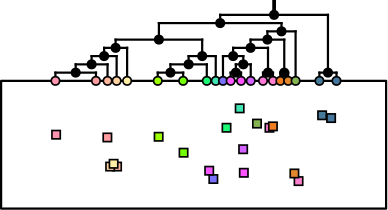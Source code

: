 <?xml version="1.0"?>
<!DOCTYPE ipe SYSTEM "ipe.dtd">
<ipe version="70218" creator="Ipe 7.2.26">
<info created="D:20250117161452" modified="D:20250120114904"/>
<ipestyle name="basic">
<symbol name="arrow/arc(spx)">
<path stroke="sym-stroke" fill="sym-stroke" pen="sym-pen">
0 0 m
-1 0.333 l
-1 -0.333 l
h
</path>
</symbol>
<symbol name="arrow/farc(spx)">
<path stroke="sym-stroke" fill="white" pen="sym-pen">
0 0 m
-1 0.333 l
-1 -0.333 l
h
</path>
</symbol>
<symbol name="arrow/ptarc(spx)">
<path stroke="sym-stroke" fill="sym-stroke" pen="sym-pen">
0 0 m
-1 0.333 l
-0.8 0 l
-1 -0.333 l
h
</path>
</symbol>
<symbol name="arrow/fptarc(spx)">
<path stroke="sym-stroke" fill="white" pen="sym-pen">
0 0 m
-1 0.333 l
-0.8 0 l
-1 -0.333 l
h
</path>
</symbol>
<symbol name="mark/circle(sx)" transformations="translations">
<path fill="sym-stroke">
0.6 0 0 0.6 0 0 e
0.4 0 0 0.4 0 0 e
</path>
</symbol>
<symbol name="mark/disk(sx)" transformations="translations">
<path fill="sym-stroke">
0.6 0 0 0.6 0 0 e
</path>
</symbol>
<symbol name="mark/fdisk(sfx)" transformations="translations">
<group>
<path fill="sym-fill">
0.5 0 0 0.5 0 0 e
</path>
<path fill="sym-stroke" fillrule="eofill">
0.6 0 0 0.6 0 0 e
0.4 0 0 0.4 0 0 e
</path>
</group>
</symbol>
<symbol name="mark/box(sx)" transformations="translations">
<path fill="sym-stroke" fillrule="eofill">
-0.6 -0.6 m
0.6 -0.6 l
0.6 0.6 l
-0.6 0.6 l
h
-0.4 -0.4 m
0.4 -0.4 l
0.4 0.4 l
-0.4 0.4 l
h
</path>
</symbol>
<symbol name="mark/square(sx)" transformations="translations">
<path fill="sym-stroke">
-0.6 -0.6 m
0.6 -0.6 l
0.6 0.6 l
-0.6 0.6 l
h
</path>
</symbol>
<symbol name="mark/fsquare(sfx)" transformations="translations">
<group>
<path fill="sym-fill">
-0.5 -0.5 m
0.5 -0.5 l
0.5 0.5 l
-0.5 0.5 l
h
</path>
<path fill="sym-stroke" fillrule="eofill">
-0.6 -0.6 m
0.6 -0.6 l
0.6 0.6 l
-0.6 0.6 l
h
-0.4 -0.4 m
0.4 -0.4 l
0.4 0.4 l
-0.4 0.4 l
h
</path>
</group>
</symbol>
<symbol name="mark/cross(sx)" transformations="translations">
<group>
<path fill="sym-stroke">
-0.43 -0.57 m
0.57 0.43 l
0.43 0.57 l
-0.57 -0.43 l
h
</path>
<path fill="sym-stroke">
-0.43 0.57 m
0.57 -0.43 l
0.43 -0.57 l
-0.57 0.43 l
h
</path>
</group>
</symbol>
<symbol name="arrow/fnormal(spx)">
<path stroke="sym-stroke" fill="white" pen="sym-pen">
0 0 m
-1 0.333 l
-1 -0.333 l
h
</path>
</symbol>
<symbol name="arrow/pointed(spx)">
<path stroke="sym-stroke" fill="sym-stroke" pen="sym-pen">
0 0 m
-1 0.333 l
-0.8 0 l
-1 -0.333 l
h
</path>
</symbol>
<symbol name="arrow/fpointed(spx)">
<path stroke="sym-stroke" fill="white" pen="sym-pen">
0 0 m
-1 0.333 l
-0.8 0 l
-1 -0.333 l
h
</path>
</symbol>
<symbol name="arrow/linear(spx)">
<path stroke="sym-stroke" pen="sym-pen">
-1 0.333 m
0 0 l
-1 -0.333 l
</path>
</symbol>
<symbol name="arrow/fdouble(spx)">
<path stroke="sym-stroke" fill="white" pen="sym-pen">
0 0 m
-1 0.333 l
-1 -0.333 l
h
-1 0 m
-2 0.333 l
-2 -0.333 l
h
</path>
</symbol>
<symbol name="arrow/double(spx)">
<path stroke="sym-stroke" fill="sym-stroke" pen="sym-pen">
0 0 m
-1 0.333 l
-1 -0.333 l
h
-1 0 m
-2 0.333 l
-2 -0.333 l
h
</path>
</symbol>
<symbol name="arrow/mid-normal(spx)">
<path stroke="sym-stroke" fill="sym-stroke" pen="sym-pen">
0.5 0 m
-0.5 0.333 l
-0.5 -0.333 l
h
</path>
</symbol>
<symbol name="arrow/mid-fnormal(spx)">
<path stroke="sym-stroke" fill="white" pen="sym-pen">
0.5 0 m
-0.5 0.333 l
-0.5 -0.333 l
h
</path>
</symbol>
<symbol name="arrow/mid-pointed(spx)">
<path stroke="sym-stroke" fill="sym-stroke" pen="sym-pen">
0.5 0 m
-0.5 0.333 l
-0.3 0 l
-0.5 -0.333 l
h
</path>
</symbol>
<symbol name="arrow/mid-fpointed(spx)">
<path stroke="sym-stroke" fill="white" pen="sym-pen">
0.5 0 m
-0.5 0.333 l
-0.3 0 l
-0.5 -0.333 l
h
</path>
</symbol>
<symbol name="arrow/mid-double(spx)">
<path stroke="sym-stroke" fill="sym-stroke" pen="sym-pen">
1 0 m
0 0.333 l
0 -0.333 l
h
0 0 m
-1 0.333 l
-1 -0.333 l
h
</path>
</symbol>
<symbol name="arrow/mid-fdouble(spx)">
<path stroke="sym-stroke" fill="white" pen="sym-pen">
1 0 m
0 0.333 l
0 -0.333 l
h
0 0 m
-1 0.333 l
-1 -0.333 l
h
</path>
</symbol>
<anglesize name="22.5 deg" value="22.5"/>
<anglesize name="30 deg" value="30"/>
<anglesize name="45 deg" value="45"/>
<anglesize name="60 deg" value="60"/>
<anglesize name="90 deg" value="90"/>
<arrowsize name="large" value="10"/>
<arrowsize name="small" value="5"/>
<arrowsize name="tiny" value="3"/>
<color name="blue" value="0 0 1"/>
<color name="brown" value="0.647 0.165 0.165"/>
<color name="darkblue" value="0 0 0.545"/>
<color name="darkcyan" value="0 0.545 0.545"/>
<color name="darkgray" value="0.663"/>
<color name="darkgreen" value="0 0.392 0"/>
<color name="darkmagenta" value="0.545 0 0.545"/>
<color name="darkorange" value="1 0.549 0"/>
<color name="darkred" value="0.545 0 0"/>
<color name="gold" value="1 0.843 0"/>
<color name="gray" value="0.745"/>
<color name="green" value="0 1 0"/>
<color name="lightblue" value="0.678 0.847 0.902"/>
<color name="lightcyan" value="0.878 1 1"/>
<color name="lightgray" value="0.827"/>
<color name="lightgreen" value="0.565 0.933 0.565"/>
<color name="lightyellow" value="1 1 0.878"/>
<color name="navy" value="0 0 0.502"/>
<color name="orange" value="1 0.647 0"/>
<color name="pink" value="1 0.753 0.796"/>
<color name="purple" value="0.627 0.125 0.941"/>
<color name="red" value="1 0 0"/>
<color name="seagreen" value="0.18 0.545 0.341"/>
<color name="turquoise" value="0.251 0.878 0.816"/>
<color name="violet" value="0.933 0.51 0.933"/>
<color name="yellow" value="1 1 0"/>
<dashstyle name="dash dot dotted" value="[4 2 1 2 1 2] 0"/>
<dashstyle name="dash dotted" value="[4 2 1 2] 0"/>
<dashstyle name="dashed" value="[4] 0"/>
<dashstyle name="dotted" value="[1 3] 0"/>
<gridsize name="10 pts (~3.5 mm)" value="10"/>
<gridsize name="14 pts (~5 mm)" value="14"/>
<gridsize name="16 pts (~6 mm)" value="16"/>
<gridsize name="20 pts (~7 mm)" value="20"/>
<gridsize name="28 pts (~10 mm)" value="28"/>
<gridsize name="32 pts (~12 mm)" value="32"/>
<gridsize name="4 pts" value="4"/>
<gridsize name="56 pts (~20 mm)" value="56"/>
<gridsize name="8 pts (~3 mm)" value="8"/>
<opacity name="10%" value="0.1"/>
<opacity name="30%" value="0.3"/>
<opacity name="50%" value="0.5"/>
<opacity name="75%" value="0.75"/>
<pen name="fat" value="1.2"/>
<pen name="heavier" value="0.8"/>
<pen name="ultrafat" value="2"/>
<symbolsize name="large" value="5"/>
<symbolsize name="small" value="2"/>
<symbolsize name="tiny" value="1.1"/>
<textsize name="Huge" value="\Huge"/>
<textsize name="LARGE" value="\LARGE"/>
<textsize name="Large" value="\Large"/>
<textsize name="footnote" value="\footnotesize"/>
<textsize name="huge" value="\huge"/>
<textsize name="large" value="\large"/>
<textsize name="script" value="\scriptsize"/>
<textsize name="small" value="\small"/>
<textsize name="tiny" value="\tiny"/>
<textstyle name="center" begin="\begin{center}" end="\end{center}"/>
<textstyle name="item" begin="\begin{itemize}\item{}" end="\end{itemize}"/>
<textstyle name="itemize" begin="\begin{itemize}" end="\end{itemize}"/>
<tiling name="falling" angle="-60" step="4" width="1"/>
<tiling name="rising" angle="30" step="4" width="1"/>
</ipestyle>
<page>
<layer name="alpha"/>
<view layers="alpha" active="alpha"/>
<path layer="alpha" matrix="9.9 0 0 9.9 170.84 448.85" stroke="0" pen="heavier" cap="2" opacity="255" stroke-opacity="opaque">
0.770781 5.12091 m
14.7708 5.12091 l
14.7708 9.76574 l
0.770781 9.76574 l
0.770781 5.12091 l
h
</path>
<path matrix="9.9 0 0 9.9 170.84 448.85" stroke="0" pen="heavier" cap="2" opacity="255" stroke-opacity="opaque">
10.6967 12.1657 m
10.6967 12.6657 l
</path>
<path matrix="9.9 0 0 9.9 170.84 448.85" stroke="0" pen="heavier" cap="2" opacity="255" stroke-opacity="opaque">
10.6967 12.1657 m
10.6967 12.6657 l
</path>
<path matrix="9.9 0 0 9.9 170.84 448.85" stroke="0" pen="heavier" cap="2" opacity="255" stroke-opacity="opaque">
2.74612 10.0657 m
4.21959 10.0657 l
</path>
<path matrix="9.9 0 0 9.9 170.84 448.85" stroke="0" pen="heavier" cap="2" opacity="255" stroke-opacity="opaque">
2.74612 9.76574 m
2.74612 10.0657 l
</path>
<path matrix="9.9 0 0 9.9 170.84 448.85" stroke="0" pen="heavier" cap="2" opacity="255" stroke-opacity="opaque">
4.21959 9.76574 m
4.21959 10.0657 l
</path>
<path matrix="9.9 0 0 9.9 170.84 448.85" stroke="0" pen="heavier" cap="2" opacity="255" stroke-opacity="opaque">
10.6967 12.1657 m
10.6967 12.6657 l
</path>
<path matrix="9.9 0 0 9.9 170.84 448.85" stroke="0" pen="heavier" cap="2" opacity="255" stroke-opacity="opaque">
10.6967 12.1657 m
10.6967 12.6657 l
</path>
<path matrix="9.9 0 0 9.9 170.84 448.85" stroke="0" pen="heavier" cap="2" opacity="255" stroke-opacity="opaque">
3.48286 10.3657 m
4.64075 10.3657 l
</path>
<path matrix="9.9 0 0 9.9 170.84 448.85" stroke="0" pen="heavier" cap="2" opacity="255" stroke-opacity="opaque">
3.48286 10.0657 m
3.48286 10.3657 l
</path>
<path matrix="9.9 0 0 9.9 170.84 448.85" stroke="0" pen="heavier" cap="2" opacity="255" stroke-opacity="opaque">
4.64075 9.76574 m
4.64075 10.3657 l
</path>
<path matrix="9.9 0 0 9.9 170.84 448.85" stroke="0" pen="heavier" cap="2" opacity="255" stroke-opacity="opaque">
10.6967 12.1657 m
10.6967 12.6657 l
</path>
<path matrix="9.9 0 0 9.9 170.84 448.85" stroke="0" pen="heavier" cap="2" opacity="255" stroke-opacity="opaque">
10.6967 12.1657 m
10.6967 12.6657 l
</path>
<path matrix="9.9 0 0 9.9 170.84 448.85" stroke="0" pen="heavier" cap="2" opacity="255" stroke-opacity="opaque">
4.0618 10.6657 m
4.97161 10.6657 l
</path>
<path matrix="9.9 0 0 9.9 170.84 448.85" stroke="0" pen="heavier" cap="2" opacity="255" stroke-opacity="opaque">
4.0618 10.3657 m
4.0618 10.6657 l
</path>
<path matrix="9.9 0 0 9.9 170.84 448.85" stroke="0" pen="heavier" cap="2" opacity="255" stroke-opacity="opaque">
4.97161 9.76574 m
4.97161 10.6657 l
</path>
<path matrix="9.9 0 0 9.9 170.84 448.85" stroke="0" pen="heavier" cap="2" opacity="255" stroke-opacity="opaque">
10.6967 12.1657 m
10.6967 12.6657 l
</path>
<path matrix="9.9 0 0 9.9 170.84 448.85" stroke="0" pen="heavier" cap="2" opacity="255" stroke-opacity="opaque">
10.6967 12.1657 m
10.6967 12.6657 l
</path>
<path matrix="9.9 0 0 9.9 170.84 448.85" stroke="0" pen="heavier" cap="2" opacity="255" stroke-opacity="opaque">
4.5167 10.9657 m
5.35287 10.9657 l
</path>
<path matrix="9.9 0 0 9.9 170.84 448.85" stroke="0" pen="heavier" cap="2" opacity="255" stroke-opacity="opaque">
4.5167 10.6657 m
4.5167 10.9657 l
</path>
<path matrix="9.9 0 0 9.9 170.84 448.85" stroke="0" pen="heavier" cap="2" opacity="255" stroke-opacity="opaque">
5.35287 9.76574 m
5.35287 10.9657 l
</path>
<path matrix="9.9 0 0 9.9 170.84 448.85" stroke="0" pen="heavier" cap="2" opacity="255" stroke-opacity="opaque">
10.6967 12.1657 m
10.6967 12.6657 l
</path>
<path matrix="9.9 0 0 9.9 170.84 448.85" stroke="0" pen="heavier" cap="2" opacity="255" stroke-opacity="opaque">
10.6967 12.1657 m
10.6967 12.6657 l
</path>
<path matrix="9.9 0 0 9.9 170.84 448.85" stroke="0" pen="heavier" cap="2" opacity="255" stroke-opacity="opaque">
10.6967 12.1657 m
10.6967 12.6657 l
</path>
<path matrix="9.9 0 0 9.9 170.84 448.85" stroke="0" pen="heavier" cap="2" opacity="255" stroke-opacity="opaque">
6.4668 10.0657 m
7.39056 10.0657 l
</path>
<path matrix="9.9 0 0 9.9 170.84 448.85" stroke="0" pen="heavier" cap="2" opacity="255" stroke-opacity="opaque">
6.4668 9.76574 m
6.4668 10.0657 l
</path>
<path matrix="9.9 0 0 9.9 170.84 448.85" stroke="0" pen="heavier" cap="2" opacity="255" stroke-opacity="opaque">
7.39056 9.76574 m
7.39056 10.0657 l
</path>
<path matrix="9.9 0 0 9.9 170.84 448.85" stroke="0" pen="heavier" cap="2" opacity="255" stroke-opacity="opaque">
10.6967 12.1657 m
10.6967 12.6657 l
</path>
<path matrix="9.9 0 0 9.9 170.84 448.85" stroke="0" pen="heavier" cap="2" opacity="255" stroke-opacity="opaque">
10.6967 12.1657 m
10.6967 12.6657 l
</path>
<path matrix="9.9 0 0 9.9 170.84 448.85" stroke="0" pen="heavier" cap="2" opacity="255" stroke-opacity="opaque">
6.92868 10.3657 m
8.25 10.3657 l
</path>
<path matrix="9.9 0 0 9.9 170.84 448.85" stroke="0" pen="heavier" cap="2" opacity="255" stroke-opacity="opaque">
6.92868 10.0657 m
6.92868 10.3657 l
</path>
<path matrix="9.9 0 0 9.9 170.84 448.85" stroke="0" pen="heavier" cap="2" opacity="255" stroke-opacity="opaque">
8.25 9.76574 m
8.25 10.3657 l
</path>
<path matrix="9.9 0 0 9.9 170.84 448.85" stroke="0" pen="heavier" cap="2" opacity="255" stroke-opacity="opaque">
10.6967 12.1657 m
10.6967 12.6657 l
</path>
<path matrix="9.9 0 0 9.9 170.84 448.85" stroke="0" pen="heavier" cap="2" opacity="255" stroke-opacity="opaque">
10.6967 12.1657 m
10.6967 12.6657 l
</path>
<path matrix="9.9 0 0 9.9 170.84 448.85" stroke="0" pen="heavier" cap="2" opacity="255" stroke-opacity="opaque">
7.58934 10.6657 m
8.57544 10.6657 l
</path>
<path matrix="9.9 0 0 9.9 170.84 448.85" stroke="0" pen="heavier" cap="2" opacity="255" stroke-opacity="opaque">
7.58934 10.3657 m
7.58934 10.6657 l
</path>
<path matrix="9.9 0 0 9.9 170.84 448.85" stroke="0" pen="heavier" cap="2" opacity="255" stroke-opacity="opaque">
8.57544 9.76574 m
8.57544 10.6657 l
</path>
<path matrix="9.9 0 0 9.9 170.84 448.85" stroke="0" pen="heavier" cap="2" opacity="255" stroke-opacity="opaque">
10.6967 12.1657 m
10.6967 12.6657 l
</path>
<path matrix="9.9 0 0 9.9 170.84 448.85" stroke="0" pen="heavier" cap="2" opacity="255" stroke-opacity="opaque">
4.93479 11.2657 m
8.08239 11.2657 l
</path>
<path matrix="9.9 0 0 9.9 170.84 448.85" stroke="0" pen="heavier" cap="2" opacity="255" stroke-opacity="opaque">
4.93479 10.9657 m
4.93479 11.2657 l
</path>
<path matrix="9.9 0 0 9.9 170.84 448.85" stroke="0" pen="heavier" cap="2" opacity="255" stroke-opacity="opaque">
8.08239 10.6657 m
8.08239 11.2657 l
</path>
<path matrix="9.9 0 0 9.9 170.84 448.85" stroke="0" pen="heavier" cap="2" opacity="255" stroke-opacity="opaque">
10.6967 12.1657 m
10.6967 12.6657 l
</path>
<path matrix="9.9 0 0 9.9 170.84 448.85" stroke="0" pen="heavier" cap="2" opacity="255" stroke-opacity="opaque">
10.6967 12.1657 m
10.6967 12.6657 l
</path>
<path matrix="9.9 0 0 9.9 170.84 448.85" stroke="0" pen="heavier" cap="2" opacity="255" stroke-opacity="opaque">
10.6967 12.1657 m
10.6967 12.6657 l
</path>
<path matrix="9.9 0 0 9.9 170.84 448.85" stroke="0" pen="heavier" cap="2" opacity="255" stroke-opacity="opaque">
10.6967 12.1657 m
10.6967 12.6657 l
</path>
<path matrix="9.9 0 0 9.9 170.84 448.85" stroke="0" pen="heavier" cap="2" opacity="255" stroke-opacity="opaque">
10.6967 12.1657 m
10.6967 12.6657 l
</path>
<path matrix="9.9 0 0 9.9 170.84 448.85" stroke="0" pen="heavier" cap="2" opacity="255" stroke-opacity="opaque">
9.11774 10.0657 m
9.49537 10.0657 l
</path>
<path matrix="9.9 0 0 9.9 170.84 448.85" stroke="0" pen="heavier" cap="2" opacity="255" stroke-opacity="opaque">
9.11774 9.76574 m
9.11774 10.0657 l
</path>
<path matrix="9.9 0 0 9.9 170.84 448.85" stroke="0" pen="heavier" cap="2" opacity="255" stroke-opacity="opaque">
9.49537 9.76574 m
9.49537 10.0657 l
</path>
<path matrix="9.9 0 0 9.9 170.84 448.85" stroke="0" pen="heavier" cap="2" opacity="255" stroke-opacity="opaque">
10.6967 12.1657 m
10.6967 12.6657 l
</path>
<path matrix="9.9 0 0 9.9 170.84 448.85" stroke="0" pen="heavier" cap="2" opacity="255" stroke-opacity="opaque">
9.84817 10.3657 m
9.30656 10.3657 l
</path>
<path matrix="9.9 0 0 9.9 170.84 448.85" stroke="0" pen="heavier" cap="2" opacity="255" stroke-opacity="opaque">
9.84817 9.76574 m
9.84817 10.3657 l
</path>
<path matrix="9.9 0 0 9.9 170.84 448.85" stroke="0" pen="heavier" cap="2" opacity="255" stroke-opacity="opaque">
9.30656 10.0657 m
9.30656 10.3657 l
</path>
<path matrix="9.9 0 0 9.9 170.84 448.85" stroke="0" pen="heavier" cap="2" opacity="255" stroke-opacity="opaque">
10.6967 12.1657 m
10.6967 12.6657 l
</path>
<path matrix="9.9 0 0 9.9 170.84 448.85" stroke="0" pen="heavier" cap="2" opacity="255" stroke-opacity="opaque">
8.83871 10.6657 m
9.57737 10.6657 l
</path>
<path matrix="9.9 0 0 9.9 170.84 448.85" stroke="0" pen="heavier" cap="2" opacity="255" stroke-opacity="opaque">
8.83871 9.76574 m
8.83871 10.6657 l
</path>
<path matrix="9.9 0 0 9.9 170.84 448.85" stroke="0" pen="heavier" cap="2" opacity="255" stroke-opacity="opaque">
9.57737 10.3657 m
9.57737 10.6657 l
</path>
<path matrix="9.9 0 0 9.9 170.84 448.85" stroke="0" pen="heavier" cap="2" opacity="255" stroke-opacity="opaque">
10.6967 12.1657 m
10.6967 12.6657 l
</path>
<path matrix="9.9 0 0 9.9 170.84 448.85" stroke="0" pen="heavier" cap="2" opacity="255" stroke-opacity="opaque">
10.6967 12.1657 m
10.6967 12.6657 l
</path>
<path matrix="9.9 0 0 9.9 170.84 448.85" stroke="0" pen="heavier" cap="2" opacity="255" stroke-opacity="opaque">
10.6967 12.1657 m
10.6967 12.6657 l
</path>
<path matrix="9.9 0 0 9.9 170.84 448.85" stroke="0" pen="heavier" cap="2" opacity="255" stroke-opacity="opaque">
10.2947 10.0657 m
10.6569 10.0657 l
</path>
<path matrix="9.9 0 0 9.9 170.84 448.85" stroke="0" pen="heavier" cap="2" opacity="255" stroke-opacity="opaque">
10.2947 9.76574 m
10.2947 10.0657 l
</path>
<path matrix="9.9 0 0 9.9 170.84 448.85" stroke="0" pen="heavier" cap="2" opacity="255" stroke-opacity="opaque">
10.6569 9.76574 m
10.6569 10.0657 l
</path>
<path matrix="9.9 0 0 9.9 170.84 448.85" stroke="0" pen="heavier" cap="2" opacity="255" stroke-opacity="opaque">
10.6967 12.1657 m
10.6967 12.6657 l
</path>
<path matrix="9.9 0 0 9.9 170.84 448.85" stroke="0" pen="heavier" cap="2" opacity="255" stroke-opacity="opaque">
9.20804 10.9657 m
10.4758 10.9657 l
</path>
<path matrix="9.9 0 0 9.9 170.84 448.85" stroke="0" pen="heavier" cap="2" opacity="255" stroke-opacity="opaque">
9.20804 10.6657 m
9.20804 10.9657 l
</path>
<path matrix="9.9 0 0 9.9 170.84 448.85" stroke="0" pen="heavier" cap="2" opacity="255" stroke-opacity="opaque">
10.4758 10.0657 m
10.4758 10.9657 l
</path>
<path matrix="9.9 0 0 9.9 170.84 448.85" stroke="0" pen="heavier" cap="2" opacity="255" stroke-opacity="opaque">
10.6967 12.1657 m
10.6967 12.6657 l
</path>
<path matrix="9.9 0 0 9.9 170.84 448.85" stroke="0" pen="heavier" cap="2" opacity="255" stroke-opacity="opaque">
10.6967 12.1657 m
10.6967 12.6657 l
</path>
<path matrix="9.9 0 0 9.9 170.84 448.85" stroke="0" pen="heavier" cap="2" opacity="255" stroke-opacity="opaque">
10.6967 12.1657 m
10.6967 12.6657 l
</path>
<path matrix="9.9 0 0 9.9 170.84 448.85" stroke="0" pen="heavier" cap="2" opacity="255" stroke-opacity="opaque">
10.9257 10.0657 m
11.2084 10.0657 l
</path>
<path matrix="9.9 0 0 9.9 170.84 448.85" stroke="0" pen="heavier" cap="2" opacity="255" stroke-opacity="opaque">
10.9257 9.76574 m
10.9257 10.0657 l
</path>
<path matrix="9.9 0 0 9.9 170.84 448.85" stroke="0" pen="heavier" cap="2" opacity="255" stroke-opacity="opaque">
11.2084 9.76574 m
11.2084 10.0657 l
</path>
<path matrix="9.9 0 0 9.9 170.84 448.85" stroke="0" pen="heavier" cap="2" opacity="255" stroke-opacity="opaque">
10.6967 12.1657 m
10.6967 12.6657 l
</path>
<path matrix="9.9 0 0 9.9 170.84 448.85" stroke="0" pen="heavier" cap="2" opacity="255" stroke-opacity="opaque">
9.84192 11.2657 m
11.0671 11.2657 l
</path>
<path matrix="9.9 0 0 9.9 170.84 448.85" stroke="0" pen="heavier" cap="2" opacity="255" stroke-opacity="opaque">
9.84192 10.9657 m
9.84192 11.2657 l
</path>
<path matrix="9.9 0 0 9.9 170.84 448.85" stroke="0" pen="heavier" cap="2" opacity="255" stroke-opacity="opaque">
11.0671 10.0657 m
11.0671 11.2657 l
</path>
<path matrix="9.9 0 0 9.9 170.84 448.85" stroke="0" pen="heavier" cap="2" opacity="255" stroke-opacity="opaque">
10.6967 12.1657 m
10.6967 12.6657 l
</path>
<path matrix="9.9 0 0 9.9 170.84 448.85" stroke="0" pen="heavier" cap="2" opacity="255" stroke-opacity="opaque">
10.6967 12.1657 m
10.6967 12.6657 l
</path>
<path matrix="9.9 0 0 9.9 170.84 448.85" stroke="0" pen="heavier" cap="2" opacity="255" stroke-opacity="opaque">
10.4545 11.5657 m
11.4791 11.5657 l
</path>
<path matrix="9.9 0 0 9.9 170.84 448.85" stroke="0" pen="heavier" cap="2" opacity="255" stroke-opacity="opaque">
10.4545 11.2657 m
10.4545 11.5657 l
</path>
<path matrix="9.9 0 0 9.9 170.84 448.85" stroke="0" pen="heavier" cap="2" opacity="255" stroke-opacity="opaque">
11.4791 9.76574 m
11.4791 11.5657 l
</path>
<path matrix="9.9 0 0 9.9 170.84 448.85" stroke="0" pen="heavier" cap="2" opacity="255" stroke-opacity="opaque">
10.6967 12.1657 m
10.6967 12.6657 l
</path>
<path matrix="9.9 0 0 9.9 170.84 448.85" stroke="0" pen="heavier" cap="2" opacity="255" stroke-opacity="opaque">
6.50859 11.8657 m
10.9668 11.8657 l
</path>
<path matrix="9.9 0 0 9.9 170.84 448.85" stroke="0" pen="heavier" cap="2" opacity="255" stroke-opacity="opaque">
6.50859 11.2657 m
6.50859 11.8657 l
</path>
<path matrix="9.9 0 0 9.9 170.84 448.85" stroke="0" pen="heavier" cap="2" opacity="255" stroke-opacity="opaque">
10.9668 11.5657 m
10.9668 11.8657 l
</path>
<path matrix="9.9 0 0 9.9 170.84 448.85" stroke="0" pen="heavier" cap="2" opacity="255" stroke-opacity="opaque">
10.6967 12.1657 m
10.6967 12.6657 l
</path>
<path matrix="9.9 0 0 9.9 170.84 448.85" stroke="0" pen="heavier" cap="2" opacity="255" stroke-opacity="opaque">
10.6967 12.1657 m
10.6967 12.6657 l
</path>
<path matrix="9.9 0 0 9.9 170.84 448.85" stroke="0" pen="heavier" cap="2" opacity="255" stroke-opacity="opaque">
10.6967 12.1657 m
10.6967 12.6657 l
</path>
<path matrix="9.9 0 0 9.9 170.84 448.85" stroke="0" pen="heavier" cap="2" opacity="255" stroke-opacity="opaque">
12.3456 10.0657 m
12.9659 10.0657 l
</path>
<path matrix="9.9 0 0 9.9 170.84 448.85" stroke="0" pen="heavier" cap="2" opacity="255" stroke-opacity="opaque">
12.3456 9.76574 m
12.3456 10.0657 l
</path>
<path matrix="9.9 0 0 9.9 170.84 448.85" stroke="0" pen="heavier" cap="2" opacity="255" stroke-opacity="opaque">
12.9659 9.76574 m
12.9659 10.0657 l
</path>
<path matrix="9.9 0 0 9.9 170.84 448.85" stroke="0" pen="heavier" cap="2" opacity="255" stroke-opacity="opaque">
10.6967 12.1657 m
10.6967 12.6657 l
</path>
<path matrix="9.9 0 0 9.9 170.84 448.85" stroke="0" pen="heavier" cap="2" opacity="255" stroke-opacity="opaque">
8.7377 12.1657 m
12.6558 12.1657 l
</path>
<path matrix="9.9 0 0 9.9 170.84 448.85" stroke="0" pen="heavier" cap="2" opacity="255" stroke-opacity="opaque">
8.7377 11.8657 m
8.7377 12.1657 l
</path>
<path matrix="9.9 0 0 9.9 170.84 448.85" stroke="0" pen="heavier" cap="2" opacity="255" stroke-opacity="opaque">
12.6558 10.0657 m
12.6558 12.1657 l
</path>
<path matrix="9.9 0 0 9.9 170.84 448.85" stroke="0" pen="heavier" cap="2" opacity="255" stroke-opacity="opaque">
10.6967 12.1657 m
10.6967 12.6657 l
</path>
<use matrix="9.9 0 0 9.9 170.84 448.85" name="mark/fdisk(sfx)" pos="2.74612 9.76574" size="normal" fill="1 0.584 0.69"/>
<use matrix="9.9 0 0 9.9 170.84 448.85" name="mark/fdisk(sfx)" pos="4.21959 9.76574" size="normal" fill="1 0.607 0.631"/>
<use matrix="9.9 0 0 9.9 170.84 448.85" name="mark/fdisk(sfx)" pos="3.48286 10.0657" size="normal" fill="0"/>
<use matrix="9.9 0 0 9.9 170.84 448.85" name="mark/fdisk(sfx)" pos="4.64075 9.76574" size="normal" fill="1 0.721 0.615"/>
<use matrix="9.9 0 0 9.9 170.84 448.85" name="mark/fdisk(sfx)" pos="4.0618 10.3657" size="normal" fill="0"/>
<use matrix="9.9 0 0 9.9 170.84 448.85" name="mark/fdisk(sfx)" pos="4.97161 9.76574" size="normal" fill="1 0.823 0.631"/>
<use matrix="9.9 0 0 9.9 170.84 448.85" name="mark/fdisk(sfx)" pos="4.5167 10.6657" size="normal" fill="0"/>
<use matrix="9.9 0 0 9.9 170.84 448.85" name="mark/fdisk(sfx)" pos="5.35287 9.76574" size="normal" fill="1 0.933 0.65"/>
<use matrix="9.9 0 0 9.9 170.84 448.85" name="mark/fdisk(sfx)" pos="4.93479 10.9657" size="normal" fill="0"/>
<use matrix="9.9 0 0 9.9 170.84 448.85" name="mark/fdisk(sfx)" pos="6.4668 9.76574" size="normal" fill="0.619 1 0.011"/>
<use matrix="9.9 0 0 9.9 170.84 448.85" name="mark/fdisk(sfx)" pos="7.39056 9.76574" size="normal" fill="0.454 1 0.023"/>
<use matrix="9.9 0 0 9.9 170.84 448.85" name="mark/fdisk(sfx)" pos="6.92868 10.0657" size="normal" fill="0"/>
<use matrix="9.9 0 0 9.9 170.84 448.85" name="mark/fdisk(sfx)" pos="8.25 9.76574" size="normal" fill="0.113 0.976 0.458"/>
<use matrix="9.9 0 0 9.9 170.84 448.85" name="mark/fdisk(sfx)" pos="7.58934 10.3657" size="normal" fill="0"/>
<use matrix="9.9 0 0 9.9 170.84 448.85" name="mark/fdisk(sfx)" pos="8.57544 9.76574" size="normal" fill="0.243 0.898 0.694"/>
<use matrix="9.9 0 0 9.9 170.84 448.85" name="mark/fdisk(sfx)" pos="8.08239 10.6657" size="normal" fill="0"/>
<use matrix="9.9 0 0 9.9 170.84 448.85" name="mark/fdisk(sfx)" pos="6.50859 11.2657" size="normal" fill="0"/>
<use matrix="9.9 0 0 9.9 170.84 448.85" name="mark/fdisk(sfx)" pos="8.83871 9.76574" size="normal" fill="0.47 0.447 1"/>
<use matrix="9.9 0 0 9.9 170.84 448.85" name="mark/fdisk(sfx)" pos="9.84817 9.76574" size="normal" fill="0.831 0.384 1"/>
<use matrix="9.9 0 0 9.9 170.84 448.85" name="mark/fdisk(sfx)" pos="9.11774 9.76574" size="normal" fill="0.972 0.349 1"/>
<use matrix="9.9 0 0 9.9 170.84 448.85" name="mark/fdisk(sfx)" pos="9.49537 9.76574" size="normal" fill="1 0.329 1"/>
<use matrix="9.9 0 0 9.9 170.84 448.85" name="mark/fdisk(sfx)" pos="9.30656 10.0657" size="normal" fill="0"/>
<use matrix="9.9 0 0 9.9 170.84 448.85" name="mark/fdisk(sfx)" pos="9.57737 10.3657" size="normal" fill="0"/>
<use matrix="9.9 0 0 9.9 170.84 448.85" name="mark/fdisk(sfx)" pos="9.20804 10.6657" size="normal" fill="0"/>
<use matrix="9.9 0 0 9.9 170.84 448.85" name="mark/fdisk(sfx)" pos="10.2947 9.76574" size="normal" fill="1 0.478 0.85"/>
<use matrix="9.9 0 0 9.9 170.84 448.85" name="mark/fdisk(sfx)" pos="10.6569 9.76574" size="normal" fill="1 0.505 0.811"/>
<use matrix="9.9 0 0 9.9 170.84 448.85" name="mark/fdisk(sfx)" pos="10.4758 10.0657" size="normal" fill="0"/>
<use matrix="9.9 0 0 9.9 170.84 448.85" name="mark/fdisk(sfx)" pos="9.84192 10.9657" size="normal" fill="0"/>
<use matrix="9.9 0 0 9.9 170.84 448.85" name="mark/fdisk(sfx)" pos="10.9257 9.76574" size="normal" fill="0.933 0.486 0.125"/>
<use matrix="9.9 0 0 9.9 170.84 448.85" name="mark/fdisk(sfx)" pos="11.2084 9.76574" size="normal" fill="0.89 0.533 0.176"/>
<use matrix="9.9 0 0 9.9 170.84 448.85" name="mark/fdisk(sfx)" pos="11.0671 10.0657" size="normal" fill="0"/>
<use matrix="9.9 0 0 9.9 170.84 448.85" name="mark/fdisk(sfx)" pos="10.4545 11.2657" size="normal" fill="0"/>
<use matrix="9.9 0 0 9.9 170.84 448.85" name="mark/fdisk(sfx)" pos="11.4791 9.76574" size="normal" fill="0.521 0.709 0.321"/>
<use matrix="9.9 0 0 9.9 170.84 448.85" name="mark/fdisk(sfx)" pos="10.9668 11.5657" size="normal" fill="0"/>
<use matrix="9.9 0 0 9.9 170.84 448.85" name="mark/fdisk(sfx)" pos="8.7377 11.8657" size="normal" fill="0"/>
<use matrix="9.9 0 0 9.9 170.84 448.85" name="mark/fdisk(sfx)" pos="12.3456 9.76574" size="normal" fill="0.278 0.478 0.6"/>
<use matrix="9.9 0 0 9.9 170.84 448.85" name="mark/fdisk(sfx)" pos="12.9659 9.76574" size="normal" fill="0.266 0.462 0.619"/>
<use matrix="9.9 0 0 9.9 170.84 448.85" name="mark/fdisk(sfx)" pos="12.6558 10.0657" size="normal" fill="0"/>
<use matrix="9.9 0 0 9.9 170.84 448.85" name="mark/fdisk(sfx)" pos="10.6967 12.1657" size="normal" fill="0"/>
<use matrix="9.9 0 0 9.9 170.84 448.85" name="mark/fsquare(sfx)" pos="2.77078 7.80856" size="normal" fill="1 0.584 0.69"/>
<use matrix="9.9 0 0 9.9 170.84 448.85" name="mark/fsquare(sfx)" pos="4.63476 7.70781" size="normal" fill="1 0.607 0.631"/>
<use matrix="9.9 0 0 9.9 170.84 448.85" name="mark/fsquare(sfx)" pos="4.98741 6.64987" size="normal" fill="1 0.721 0.615"/>
<use matrix="9.9 0 0 9.9 170.84 448.85" name="mark/fsquare(sfx)" pos="4.73552 6.64987" size="normal" fill="1 0.823 0.631"/>
<use matrix="9.9 0 0 9.9 170.84 448.85" name="mark/fsquare(sfx)" pos="4.86146 6.75063" size="normal" fill="1 0.933 0.65"/>
<use matrix="9.9 0 0 9.9 170.84 448.85" name="mark/fsquare(sfx)" pos="6.49874 7.733" size="normal" fill="0.619 1 0.011"/>
<use matrix="9.9 0 0 9.9 170.84 448.85" name="mark/fsquare(sfx)" pos="7.40554 7.15365" size="normal" fill="0.454 1 0.023"/>
<use matrix="9.9 0 0 9.9 170.84 448.85" name="mark/fsquare(sfx)" pos="8.96725 8.06045" size="normal" fill="0.113 0.976 0.458"/>
<use matrix="9.9 0 0 9.9 170.84 448.85" name="mark/fsquare(sfx)" pos="9.44584 8.76574" size="normal" fill="0.243 0.898 0.694"/>
<use matrix="9.9 0 0 9.9 170.84 448.85" name="mark/fsquare(sfx)" pos="8.48866 6.19647" size="normal" fill="0.47 0.447 1"/>
<use matrix="9.9 0 0 9.9 170.84 448.85" name="mark/fsquare(sfx)" pos="9.57179 7.2796" size="normal" fill="0.831 0.384 1"/>
<use matrix="9.9 0 0 9.9 170.84 448.85" name="mark/fsquare(sfx)" pos="8.33753 6.49874" size="normal" fill="0.972 0.349 1"/>
<use matrix="9.9 0 0 9.9 170.84 448.85" name="mark/fsquare(sfx)" pos="9.59698 6.42317" size="normal" fill="1 0.329 1"/>
<use matrix="9.9 0 0 9.9 170.84 448.85" name="mark/fsquare(sfx)" pos="10.529 8.06045" size="normal" fill="1 0.478 0.85"/>
<use matrix="9.9 0 0 9.9 170.84 448.85" name="mark/fsquare(sfx)" pos="11.5869 6.12091" size="normal" fill="1 0.505 0.811"/>
<use matrix="9.9 0 0 9.9 170.84 448.85" name="mark/fsquare(sfx)" pos="10.6549 8.11083" size="normal" fill="0.933 0.486 0.125"/>
<use matrix="9.9 0 0 9.9 170.84 448.85" name="mark/fsquare(sfx)" pos="11.4358 6.39798" size="normal" fill="0.89 0.533 0.176"/>
<use matrix="9.9 0 0 9.9 170.84 448.85" name="mark/fsquare(sfx)" pos="10.0756 8.21159" size="normal" fill="0.521 0.709 0.321"/>
<use matrix="9.9 0 0 9.9 170.84 448.85" name="mark/fsquare(sfx)" pos="12.4433 8.51385" size="normal" fill="0.278 0.478 0.6"/>
<use matrix="9.9 0 0 9.9 170.84 448.85" name="mark/fsquare(sfx)" pos="12.7708 8.4131" size="normal" fill="0.266 0.462 0.619"/>
</page>
</ipe>
